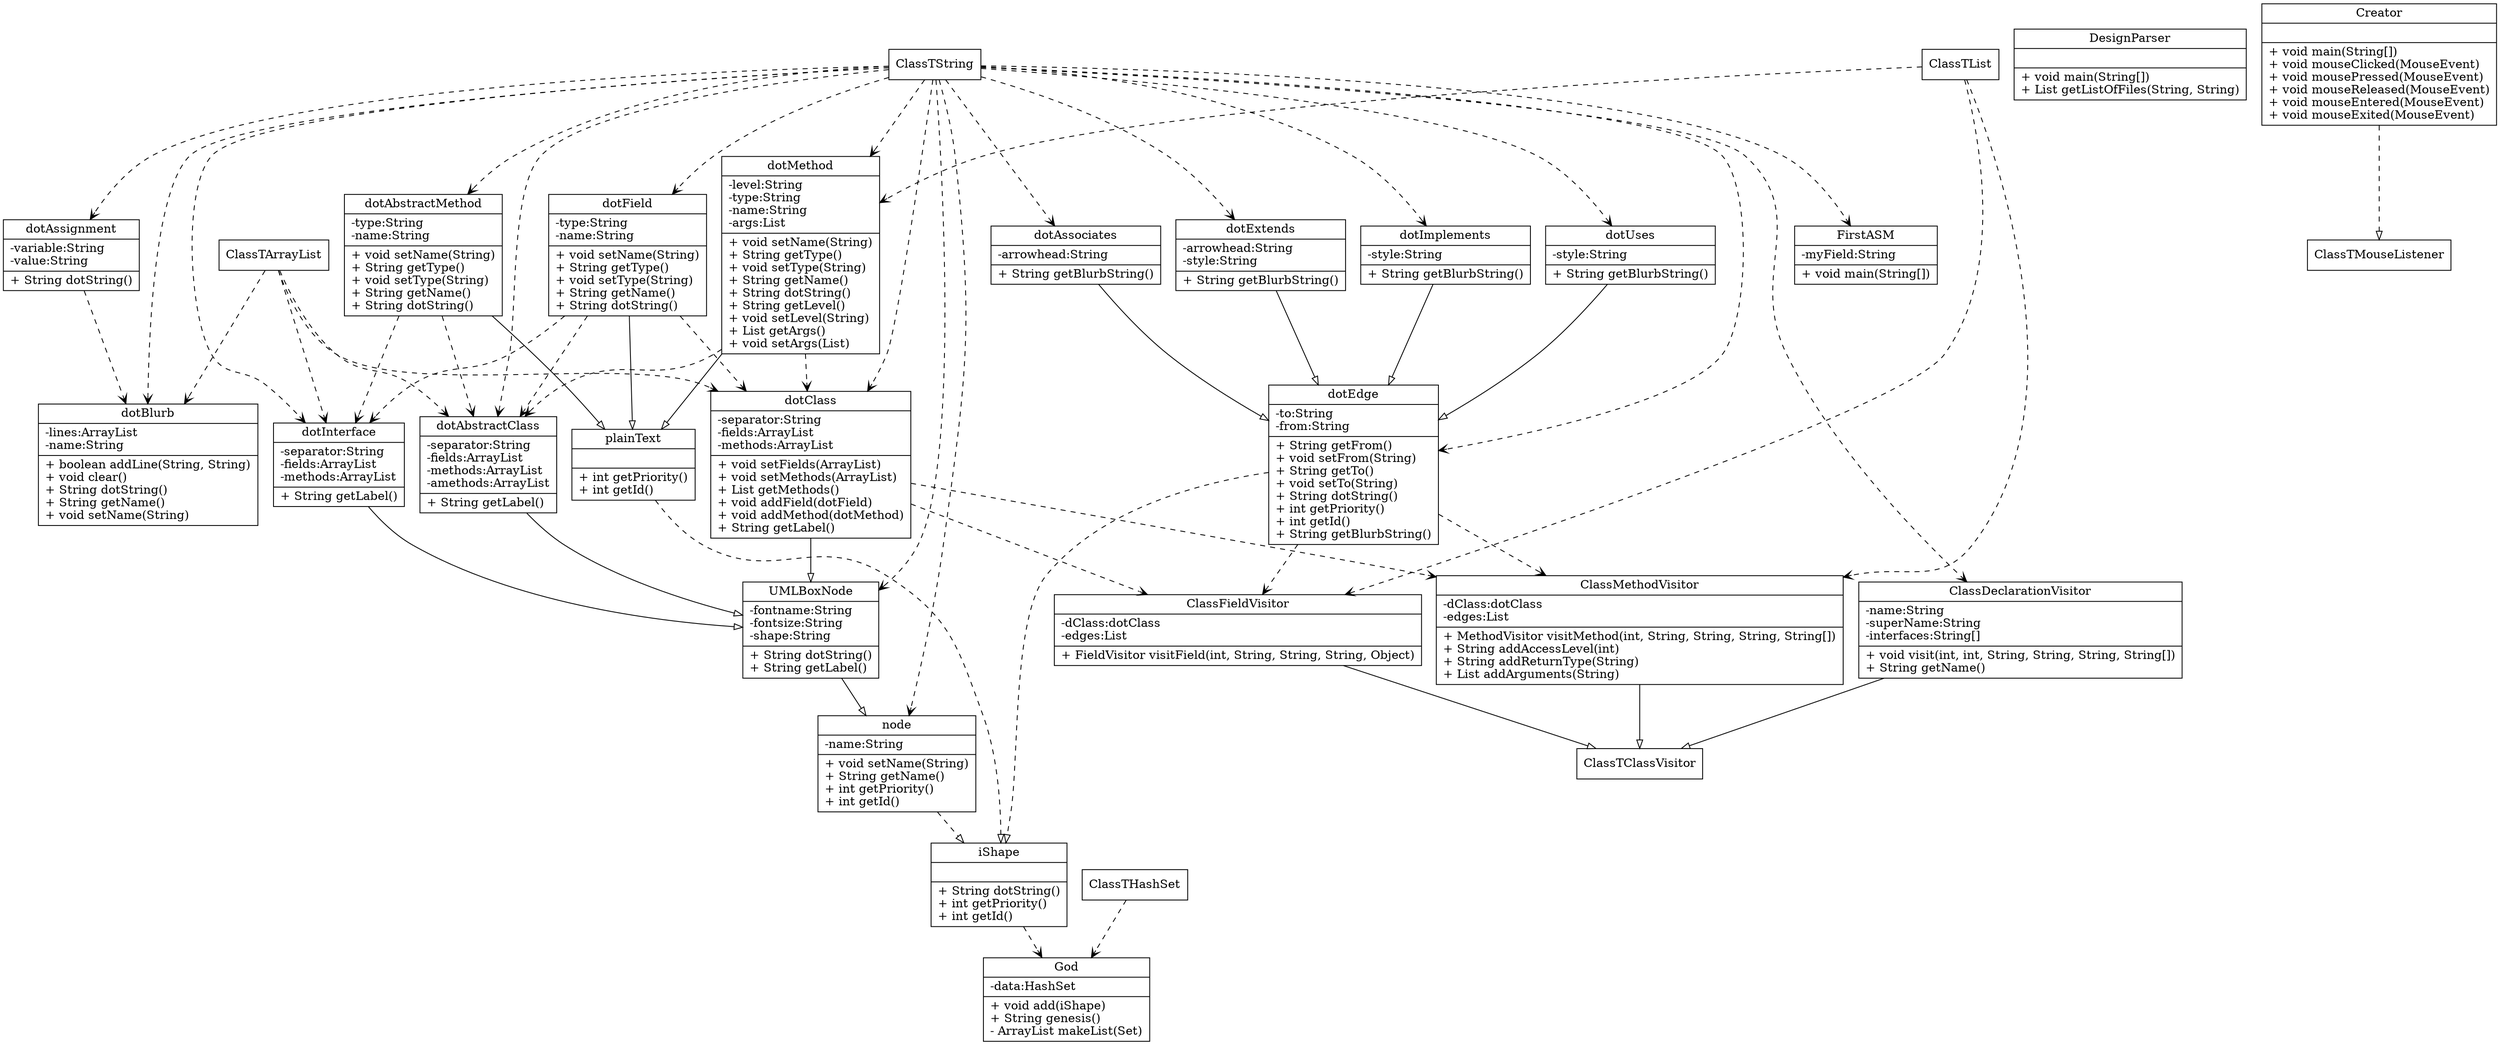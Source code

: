 digraph G {

fontname = "Bitstream Vera Sans"
fontsize = 8

node [shape = "record" ]
ClassTdotBlurb [label = "{dotBlurb|-lines:ArrayList\l-name:String\l|+ boolean addLine(String, String)\l+ void clear()\l+ String dotString()\l+ String getName()\l+ void setName(String)\l}" ]

node [shape = "record" ]
ClassTdotAbstractMethod [label = "{dotAbstractMethod|-type:String\l-name:String\l|+ void setName(String)\l+ String getType()\l+ void setType(String)\l+ String getName()\l+ String dotString()\l}" ]

node [shape = "record" ]
ClassTdotAssociates [label = "{dotAssociates|-arrowhead:String\l|+ String getBlurbString()\l}" ]

node [shape = "record" ]
ClassTClassDeclarationVisitor [label = "{ClassDeclarationVisitor|-name:String\l-superName:String\l-interfaces:String[]\l|+ void visit(int, int, String, String, String, String[])\l+ String getName()\l}" ]

node [shape = "record" ]
ClassTnode [label = "{node|-name:String\l|+ void setName(String)\l+ String getName()\l+ int getPriority()\l+ int getId()\l}" ]

node [shape = "record" ]
ClassTdotAbstractClass [label = "{dotAbstractClass|-separator:String\l-fields:ArrayList\l-methods:ArrayList\l-amethods:ArrayList\l|+ String getLabel()\l}" ]

node [shape = "record" ]
ClassTdotAssignment [label = "{dotAssignment|-variable:String\l-value:String\l|+ String dotString()\l}" ]

node [shape = "record" ]
ClassTdotInterface [label = "{dotInterface|-separator:String\l-fields:ArrayList\l-methods:ArrayList\l|+ String getLabel()\l}" ]

node [shape = "record" ]
ClassTdotClass [label = "{dotClass|-separator:String\l-fields:ArrayList\l-methods:ArrayList\l|+ void setFields(ArrayList)\l+ void setMethods(ArrayList)\l+ List getMethods()\l+ void addField(dotField)\l+ void addMethod(dotMethod)\l+ String getLabel()\l}" ]

node [shape = "record" ]
ClassTUMLBoxNode [label = "{UMLBoxNode|-fontname:String\l-fontsize:String\l-shape:String\l|+ String dotString()\l+ String getLabel()\l}" ]

node [shape = "record" ]
ClassTGod [label = "{God|-data:HashSet\l|+ void add(iShape)\l+ String genesis()\l- ArrayList makeList(Set)\l}" ]

node [shape = "record" ]
ClassTdotExtends [label = "{dotExtends|-arrowhead:String\l-style:String\l|+ String getBlurbString()\l}" ]

node [shape = "record" ]
ClassTdotImplements [label = "{dotImplements|-style:String\l|+ String getBlurbString()\l}" ]

node [shape = "record" ]
ClassTClassFieldVisitor [label = "{ClassFieldVisitor|-dClass:dotClass\l-edges:List\l|+ FieldVisitor visitField(int, String, String, String, Object)\l}" ]

node [shape = "record" ]
ClassTdotUses [label = "{dotUses|-style:String\l|+ String getBlurbString()\l}" ]

node [shape = "record" ]
ClassTdotMethod [label = "{dotMethod|-level:String\l-type:String\l-name:String\l-args:List\l|+ void setName(String)\l+ String getType()\l+ void setType(String)\l+ String getName()\l+ String dotString()\l+ String getLevel()\l+ void setLevel(String)\l+ List getArgs()\l+ void setArgs(List)\l}" ]

node [shape = "record" ]
ClassTdotField [label = "{dotField|-type:String\l-name:String\l|+ void setName(String)\l+ String getType()\l+ void setType(String)\l+ String getName()\l+ String dotString()\l}" ]

node [shape = "record" ]
ClassTplainText [label = "{plainText||+ int getPriority()\l+ int getId()\l}" ]

node [shape = "record" ]
ClassTFirstASM [label = "{FirstASM|-myField:String\l|+ void main(String[])\l}" ]

node [shape = "record" ]
ClassTDesignParser [label = "{DesignParser||+ void main(String[])\l+ List getListOfFiles(String, String)\l}" ]

node [shape = "record" ]
ClassTClassMethodVisitor [label = "{ClassMethodVisitor|-dClass:dotClass\l-edges:List\l|+ MethodVisitor visitMethod(int, String, String, String, String[])\l+ String addAccessLevel(int)\l+ String addReturnType(String)\l+ List addArguments(String)\l}" ]

node [shape = "record" ]
ClassTdotEdge [label = "{dotEdge|-to:String\l-from:String\l|+ String getFrom()\l+ void setFrom(String)\l+ String getTo()\l+ void setTo(String)\l+ String dotString()\l+ int getPriority()\l+ int getId()\l+ String getBlurbString()\l}" ]

node [shape = "record" ]
ClassTCreator [label = "{Creator||+ void main(String[])\l+ void mouseClicked(MouseEvent)\l+ void mousePressed(MouseEvent)\l+ void mouseReleased(MouseEvent)\l+ void mouseEntered(MouseEvent)\l+ void mouseExited(MouseEvent)\l}" ]

node [shape = "record" ]
ClassTiShape [label = "{iShape||+ String dotString()\l+ int getPriority()\l+ int getId()\l}" ]

edge [arrowhead = "vee" style = "dashed" ]
ClassTString -> ClassTdotAbstractMethod

edge [arrowhead = "vee" style = "dashed" ]
ClassTString -> ClassTnode

edge [arrowhead = "vee" style = "dashed" ]
ClassTdotEdge -> ClassTClassMethodVisitor

edge [arrowhead = "vee" style = "dashed" ]
ClassTString -> ClassTdotUses

edge [arrowhead = "empty" style = solid ]
ClassTdotUses -> ClassTdotEdge

edge [arrowhead = "empty" style = solid ]
ClassTClassDeclarationVisitor -> ClassTClassVisitor

edge [arrowhead = "vee" style = "dashed" ]
ClassTArrayList -> ClassTdotClass

edge [arrowhead = "vee" style = "dashed" ]
ClassTString -> ClassTdotBlurb

edge [arrowhead = "vee" style = "dashed" ]
ClassTString -> ClassTUMLBoxNode

edge [arrowhead = "vee" style = "dashed" ]
ClassTiShape -> ClassTGod

edge [arrowhead = "vee" style = "dashed" ]
ClassTString -> ClassTdotImplements

edge [arrowhead = "empty" style = "dashed" ]
ClassTCreator -> ClassTMouseListener

edge [arrowhead = "vee" style = "dashed" ]
ClassTString -> ClassTdotMethod

edge [arrowhead = "vee" style = "dashed" ]
ClassTString -> ClassTdotClass

edge [arrowhead = "vee" style = "dashed" ]
ClassTString -> ClassTdotEdge

edge [arrowhead = "vee" style = "dashed" ]
ClassTString -> ClassTClassDeclarationVisitor

edge [arrowhead = "vee" style = "dashed" ]
ClassTArrayList -> ClassTdotAbstractClass

edge [arrowhead = "vee" style = "dashed" ]
ClassTList -> ClassTClassFieldVisitor

edge [arrowhead = "empty" style = "dashed" ]
ClassTdotEdge -> ClassTiShape

edge [arrowhead = "vee" style = "dashed" ]
ClassTList -> ClassTdotMethod

edge [arrowhead = "vee" style = "dashed" ]
ClassTString -> ClassTdotAssociates

edge [arrowhead = "vee" style = "dashed" ]
ClassTList -> ClassTClassMethodVisitor

edge [arrowhead = "empty" style = "dashed" ]
ClassTplainText -> ClassTiShape

edge [arrowhead = "empty" style = solid ]
ClassTdotAbstractClass -> ClassTUMLBoxNode

edge [arrowhead = "vee" style = "dashed" ]
ClassTArrayList -> ClassTdotBlurb

edge [arrowhead = "empty" style = solid ]
ClassTdotField -> ClassTplainText

edge [arrowhead = "empty" style = solid ]
ClassTUMLBoxNode -> ClassTnode

edge [arrowhead = "empty" style = solid ]
ClassTdotInterface -> ClassTUMLBoxNode

edge [arrowhead = "vee" style = "dashed" ]
ClassTdotEdge -> ClassTClassFieldVisitor

edge [arrowhead = "empty" style = solid ]
ClassTdotAbstractMethod -> ClassTplainText

edge [arrowhead = "vee" style = "dashed" ]
ClassTString -> ClassTdotAssignment

edge [arrowhead = "empty" style = solid ]
ClassTdotExtends -> ClassTdotEdge

edge [arrowhead = "vee" style = "dashed" ]
ClassTdotClass -> ClassTClassFieldVisitor

edge [arrowhead = "vee" style = "dashed" ]
ClassTdotAssignment -> ClassTdotBlurb

edge [arrowhead = "vee" style = "dashed" ]
ClassTString -> ClassTFirstASM

edge [arrowhead = "vee" style = "dashed" ]
ClassTdotAbstractMethod -> ClassTdotAbstractClass

edge [arrowhead = "empty" style = solid ]
ClassTClassFieldVisitor -> ClassTClassVisitor

edge [arrowhead = "vee" style = "dashed" ]
ClassTdotField -> ClassTdotInterface

edge [arrowhead = "empty" style = solid ]
ClassTdotMethod -> ClassTplainText

edge [arrowhead = "empty" style = solid ]
ClassTdotImplements -> ClassTdotEdge

edge [arrowhead = "vee" style = "dashed" ]
ClassTArrayList -> ClassTdotInterface

edge [arrowhead = "vee" style = "dashed" ]
ClassTString -> ClassTdotExtends

edge [arrowhead = "vee" style = "dashed" ]
ClassTdotMethod -> ClassTdotAbstractClass

edge [arrowhead = "vee" style = "dashed" ]
ClassTString -> ClassTdotInterface

edge [arrowhead = "vee" style = "dashed" ]
ClassTString -> ClassTdotField

edge [arrowhead = "empty" style = solid ]
ClassTdotAssociates -> ClassTdotEdge

edge [arrowhead = "vee" style = "dashed" ]
ClassTString -> ClassTdotAbstractClass

edge [arrowhead = "empty" style = solid ]
ClassTClassMethodVisitor -> ClassTClassVisitor

edge [arrowhead = "vee" style = "dashed" ]
ClassTdotMethod -> ClassTdotClass

edge [arrowhead = "vee" style = "dashed" ]
ClassTdotField -> ClassTdotAbstractClass

edge [arrowhead = "empty" style = "dashed" ]
ClassTnode -> ClassTiShape

edge [arrowhead = "vee" style = "dashed" ]
ClassTHashSet -> ClassTGod

edge [arrowhead = "vee" style = "dashed" ]
ClassTdotClass -> ClassTClassMethodVisitor

edge [arrowhead = "empty" style = solid ]
ClassTdotClass -> ClassTUMLBoxNode

edge [arrowhead = "vee" style = "dashed" ]
ClassTdotAbstractMethod -> ClassTdotInterface

edge [arrowhead = "vee" style = "dashed" ]
ClassTdotField -> ClassTdotClass

}